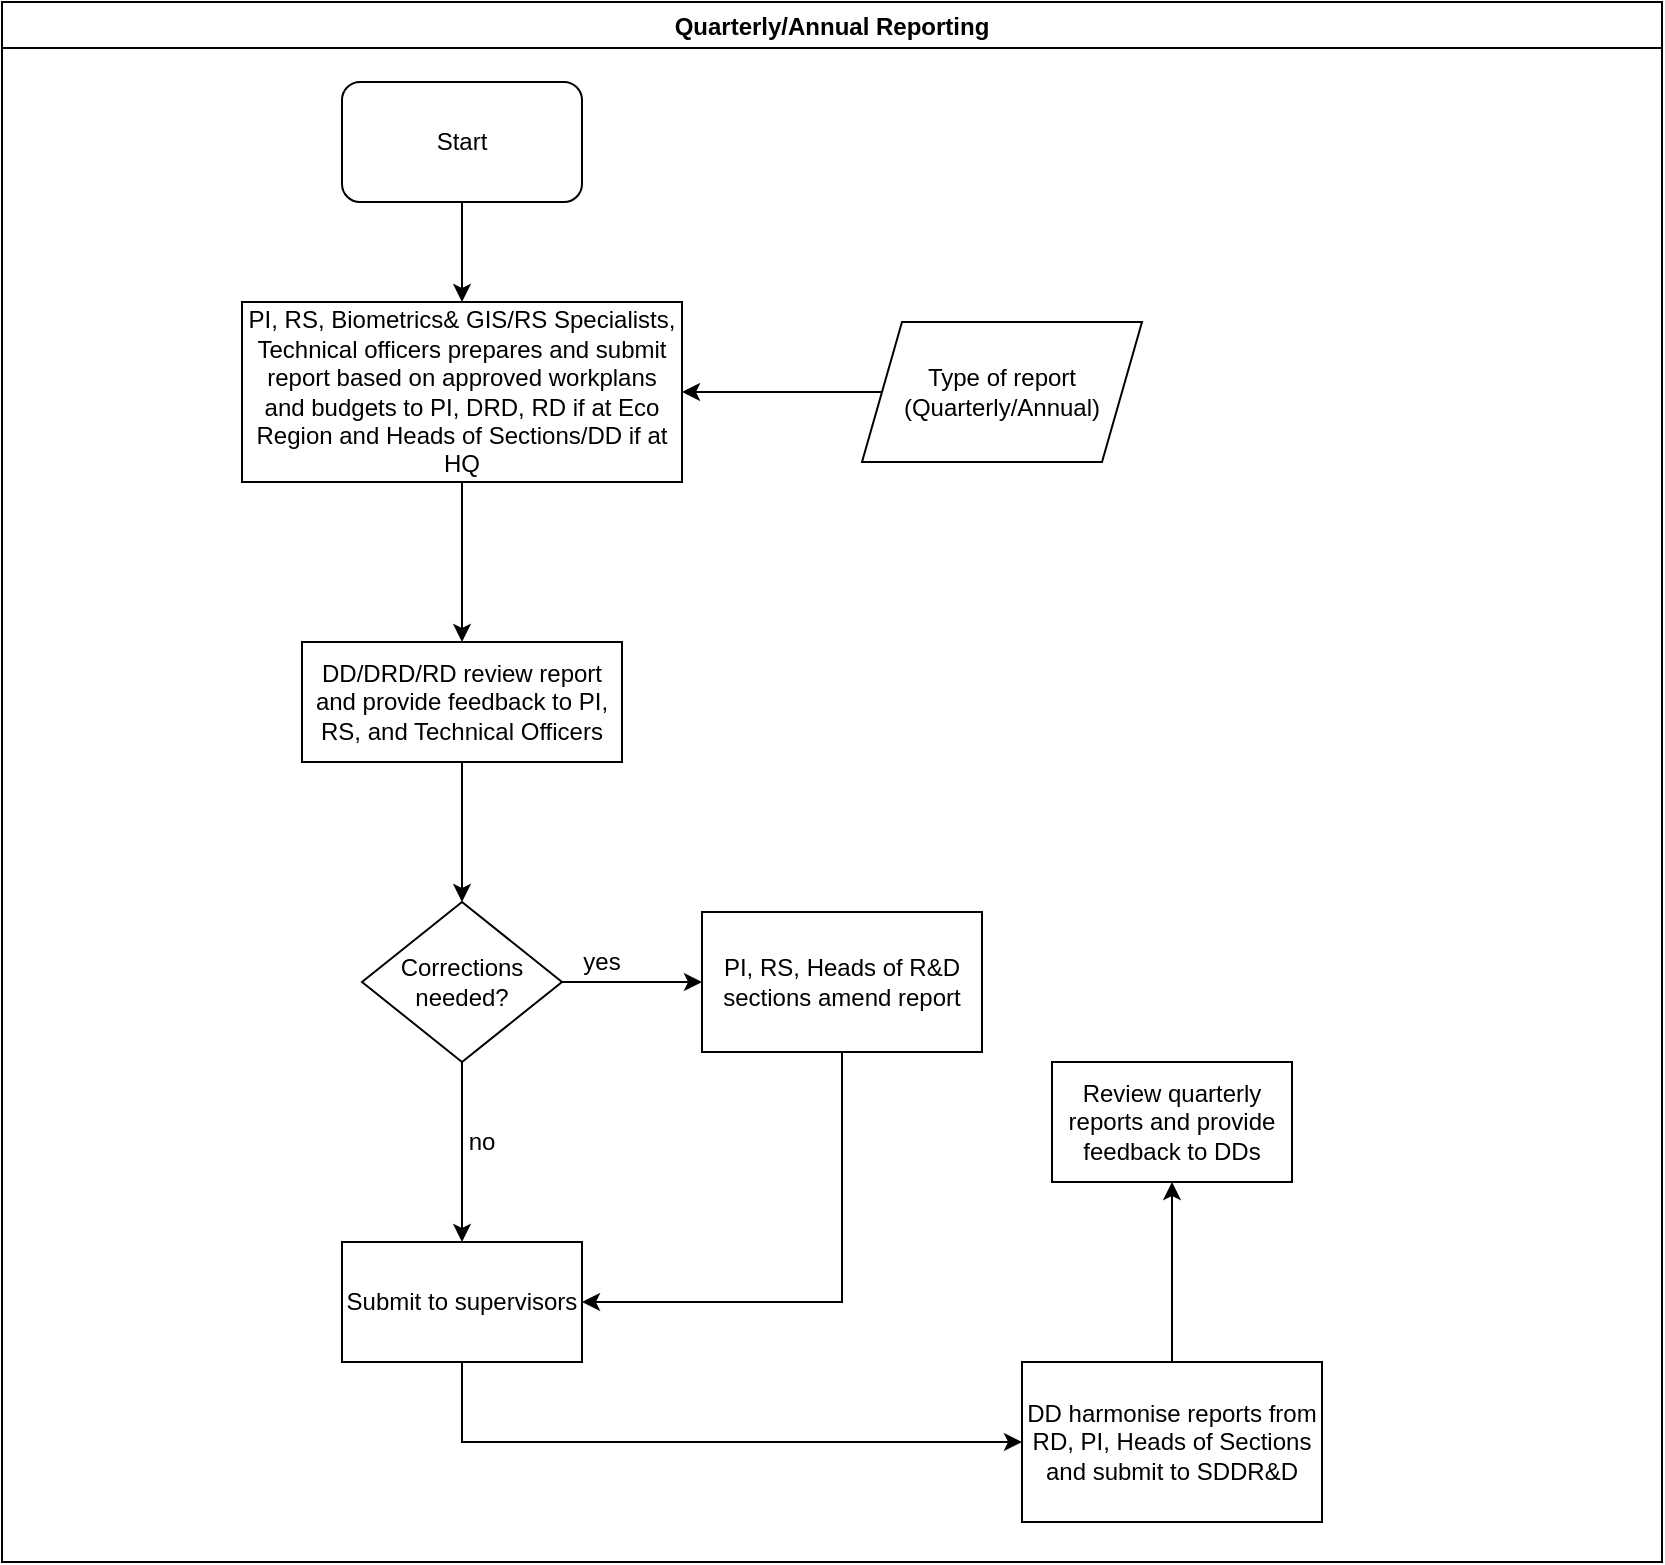 <mxfile version="14.2.7" type="github">
  <diagram id="KoK0PCqbbtq8ZABcu_Ot" name="Page-1">
    <mxGraphModel dx="1038" dy="547" grid="1" gridSize="10" guides="1" tooltips="1" connect="1" arrows="1" fold="1" page="1" pageScale="1" pageWidth="1169" pageHeight="827" math="0" shadow="0">
      <root>
        <mxCell id="0" />
        <mxCell id="1" parent="0" />
        <mxCell id="OQvwtEZu1LkCvoDyPKeE-1" value="Quarterly/Annual Reporting" style="swimlane;" vertex="1" parent="1">
          <mxGeometry x="10" y="30" width="830" height="780" as="geometry" />
        </mxCell>
        <mxCell id="OQvwtEZu1LkCvoDyPKeE-2" value="Start" style="rounded=1;whiteSpace=wrap;html=1;" vertex="1" parent="OQvwtEZu1LkCvoDyPKeE-1">
          <mxGeometry x="170" y="40" width="120" height="60" as="geometry" />
        </mxCell>
        <mxCell id="OQvwtEZu1LkCvoDyPKeE-6" value="PI, RS, Biometrics&amp;amp; GIS/RS Specialists, Technical officers prepares and submit report based on approved workplans and budgets to PI, DRD, RD if at Eco Region and Heads of Sections/DD if at HQ" style="rounded=0;whiteSpace=wrap;html=1;" vertex="1" parent="OQvwtEZu1LkCvoDyPKeE-1">
          <mxGeometry x="120" y="150" width="220" height="90" as="geometry" />
        </mxCell>
        <mxCell id="OQvwtEZu1LkCvoDyPKeE-5" value="" style="edgeStyle=orthogonalEdgeStyle;rounded=0;orthogonalLoop=1;jettySize=auto;html=1;" edge="1" parent="OQvwtEZu1LkCvoDyPKeE-1" source="OQvwtEZu1LkCvoDyPKeE-2" target="OQvwtEZu1LkCvoDyPKeE-6">
          <mxGeometry relative="1" as="geometry">
            <mxPoint x="230" y="180" as="targetPoint" />
          </mxGeometry>
        </mxCell>
        <mxCell id="OQvwtEZu1LkCvoDyPKeE-7" value="Type of report (Quarterly/Annual)" style="shape=parallelogram;perimeter=parallelogramPerimeter;whiteSpace=wrap;html=1;fixedSize=1;" vertex="1" parent="OQvwtEZu1LkCvoDyPKeE-1">
          <mxGeometry x="430" y="160" width="140" height="70" as="geometry" />
        </mxCell>
        <mxCell id="OQvwtEZu1LkCvoDyPKeE-9" value="" style="edgeStyle=orthogonalEdgeStyle;rounded=0;orthogonalLoop=1;jettySize=auto;html=1;" edge="1" parent="OQvwtEZu1LkCvoDyPKeE-1" source="OQvwtEZu1LkCvoDyPKeE-7" target="OQvwtEZu1LkCvoDyPKeE-6">
          <mxGeometry relative="1" as="geometry">
            <mxPoint x="390" y="195" as="targetPoint" />
          </mxGeometry>
        </mxCell>
        <mxCell id="OQvwtEZu1LkCvoDyPKeE-10" value="DD/DRD/RD review report and provide feedback to PI, RS, and Technical Officers" style="whiteSpace=wrap;html=1;rounded=0;" vertex="1" parent="OQvwtEZu1LkCvoDyPKeE-1">
          <mxGeometry x="150" y="320" width="160" height="60" as="geometry" />
        </mxCell>
        <mxCell id="OQvwtEZu1LkCvoDyPKeE-11" value="" style="edgeStyle=orthogonalEdgeStyle;rounded=0;orthogonalLoop=1;jettySize=auto;html=1;" edge="1" parent="OQvwtEZu1LkCvoDyPKeE-1" source="OQvwtEZu1LkCvoDyPKeE-6" target="OQvwtEZu1LkCvoDyPKeE-10">
          <mxGeometry relative="1" as="geometry" />
        </mxCell>
        <mxCell id="OQvwtEZu1LkCvoDyPKeE-14" value="PI, RS, Heads of R&amp;amp;D sections amend report" style="whiteSpace=wrap;html=1;rounded=0;" vertex="1" parent="OQvwtEZu1LkCvoDyPKeE-1">
          <mxGeometry x="350" y="455" width="140" height="70" as="geometry" />
        </mxCell>
        <mxCell id="OQvwtEZu1LkCvoDyPKeE-16" value="yes" style="text;html=1;strokeColor=none;fillColor=none;align=center;verticalAlign=middle;whiteSpace=wrap;rounded=0;" vertex="1" parent="OQvwtEZu1LkCvoDyPKeE-1">
          <mxGeometry x="280" y="470" width="40" height="20" as="geometry" />
        </mxCell>
        <mxCell id="OQvwtEZu1LkCvoDyPKeE-21" value="no" style="text;html=1;strokeColor=none;fillColor=none;align=center;verticalAlign=middle;whiteSpace=wrap;rounded=0;" vertex="1" parent="OQvwtEZu1LkCvoDyPKeE-1">
          <mxGeometry x="220" y="560" width="40" height="20" as="geometry" />
        </mxCell>
        <mxCell id="OQvwtEZu1LkCvoDyPKeE-22" value="DD harmonise reports from RD, PI, Heads of Sections and submit to SDDR&amp;amp;D" style="whiteSpace=wrap;html=1;rounded=0;" vertex="1" parent="OQvwtEZu1LkCvoDyPKeE-1">
          <mxGeometry x="510" y="680" width="150" height="80" as="geometry" />
        </mxCell>
        <mxCell id="OQvwtEZu1LkCvoDyPKeE-15" value="" style="edgeStyle=orthogonalEdgeStyle;rounded=0;orthogonalLoop=1;jettySize=auto;html=1;" edge="1" parent="1" source="OQvwtEZu1LkCvoDyPKeE-12" target="OQvwtEZu1LkCvoDyPKeE-14">
          <mxGeometry relative="1" as="geometry" />
        </mxCell>
        <mxCell id="OQvwtEZu1LkCvoDyPKeE-18" value="" style="edgeStyle=orthogonalEdgeStyle;rounded=0;orthogonalLoop=1;jettySize=auto;html=1;" edge="1" parent="1" source="OQvwtEZu1LkCvoDyPKeE-12" target="OQvwtEZu1LkCvoDyPKeE-17">
          <mxGeometry relative="1" as="geometry" />
        </mxCell>
        <mxCell id="OQvwtEZu1LkCvoDyPKeE-12" value="Corrections needed?" style="rhombus;whiteSpace=wrap;html=1;rounded=0;" vertex="1" parent="1">
          <mxGeometry x="190" y="480" width="100" height="80" as="geometry" />
        </mxCell>
        <mxCell id="OQvwtEZu1LkCvoDyPKeE-13" value="" style="edgeStyle=orthogonalEdgeStyle;rounded=0;orthogonalLoop=1;jettySize=auto;html=1;" edge="1" parent="1" source="OQvwtEZu1LkCvoDyPKeE-10" target="OQvwtEZu1LkCvoDyPKeE-12">
          <mxGeometry relative="1" as="geometry" />
        </mxCell>
        <mxCell id="OQvwtEZu1LkCvoDyPKeE-23" value="" style="edgeStyle=orthogonalEdgeStyle;rounded=0;orthogonalLoop=1;jettySize=auto;html=1;entryX=0;entryY=0.5;entryDx=0;entryDy=0;" edge="1" parent="1" source="OQvwtEZu1LkCvoDyPKeE-17" target="OQvwtEZu1LkCvoDyPKeE-22">
          <mxGeometry relative="1" as="geometry">
            <Array as="points">
              <mxPoint x="240" y="750" />
            </Array>
          </mxGeometry>
        </mxCell>
        <mxCell id="OQvwtEZu1LkCvoDyPKeE-17" value="Submit to supervisors" style="whiteSpace=wrap;html=1;rounded=0;" vertex="1" parent="1">
          <mxGeometry x="180" y="650" width="120" height="60" as="geometry" />
        </mxCell>
        <mxCell id="OQvwtEZu1LkCvoDyPKeE-20" value="" style="edgeStyle=orthogonalEdgeStyle;rounded=0;orthogonalLoop=1;jettySize=auto;html=1;entryX=1;entryY=0.5;entryDx=0;entryDy=0;" edge="1" parent="1" source="OQvwtEZu1LkCvoDyPKeE-14" target="OQvwtEZu1LkCvoDyPKeE-17">
          <mxGeometry relative="1" as="geometry">
            <mxPoint x="430" y="640" as="targetPoint" />
            <Array as="points">
              <mxPoint x="430" y="680" />
            </Array>
          </mxGeometry>
        </mxCell>
        <mxCell id="OQvwtEZu1LkCvoDyPKeE-24" value="Review quarterly reports and provide feedback to DDs" style="whiteSpace=wrap;html=1;rounded=0;" vertex="1" parent="1">
          <mxGeometry x="535" y="560" width="120" height="60" as="geometry" />
        </mxCell>
        <mxCell id="OQvwtEZu1LkCvoDyPKeE-25" value="" style="edgeStyle=orthogonalEdgeStyle;rounded=0;orthogonalLoop=1;jettySize=auto;html=1;" edge="1" parent="1" source="OQvwtEZu1LkCvoDyPKeE-22" target="OQvwtEZu1LkCvoDyPKeE-24">
          <mxGeometry relative="1" as="geometry" />
        </mxCell>
      </root>
    </mxGraphModel>
  </diagram>
</mxfile>
